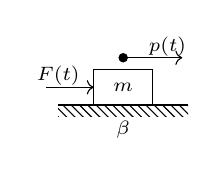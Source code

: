 ﻿\begin{tikzpicture} [scale=1.5]
% Massa
	\draw (0.5, 0) rectangle (1, 0.3)
		node [midway] {$\scriptstyle m$};
% Vincolo
	\fill [pattern = north west lines] (0.2, -0.1) rectangle (1.3, 0);
	\draw[thick] (0.2, 0) -- (1.3, 0)
		node [midway, below=2pt] {$\scriptstyle \beta$};
% Forza
	\draw [->] (0.1, 0.15) -- (0.5, 0.15)
		node [near start, above=-3pt] {$\scriptstyle F(t)$};
% Posizione
	\draw [->] (0.75, 0.4) -- ++(0.5, 0)
		node [near end, above=-3pt] {$\scriptstyle p(t)$};
	\filldraw (0.75, 0.4) circle (1pt);
\end{tikzpicture}